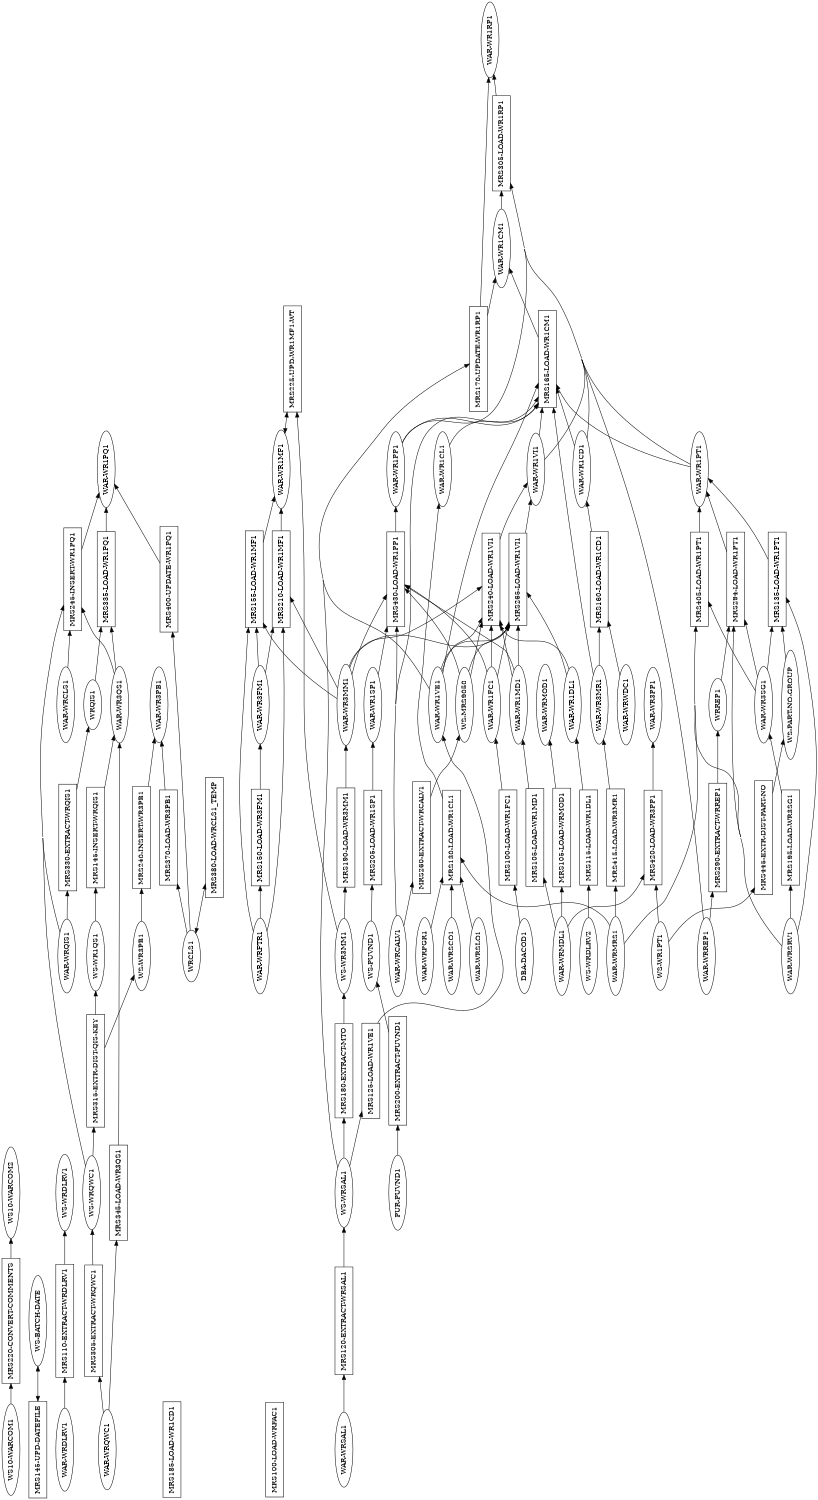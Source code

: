 	digraph "TASKS" {
		graph [
			fontsize = "14"
			fontname = "Times-Roman"
			fontcolor = "black"
			rankdir = "LR"
			rotate = "90"
			color = "black"
			size = "10,7.5"
			concentrate = "true"
		]
		node [
			fontsize = "14"
			fontname = "Times-Roman"
			fontcolor = "black"
			shape = "ellipse"
			color = "black"
		]
		edge [
			fontsize = "14"
			fontname = "Times-Roman"
			fontcolor = "black"
			color = "black"
		]
		"MRS100-LOAD-WR1FC1" [
			fontsize = "14"
			fontname = "Times-Roman"
			fontcolor = "black"
			shape = "box"
			color = "black"
		]
		"WAR-WR1FC1" [
			fontsize = "14"
			fontname = "Times-Roman"
			fontcolor = "black"
			shape = "ellipse"
			color = "black"
		]
		"DBA-DACOD1" [
			fontsize = "14"
			fontname = "Times-Roman"
			fontcolor = "black"
			shape = "ellipse"
			color = "black"
		]
		"MRS100-LOAD-WRFAC1" [
			fontsize = "14"
			fontname = "Times-Roman"
			fontcolor = "black"
			shape = "box"
			color = "black"
		]
		"MRS105-LOAD-WR1MD1" [
			fontsize = "14"
			fontname = "Times-Roman"
			fontcolor = "black"
			shape = "box"
			color = "black"
		]
		"WAR-WR1MD1" [
			fontsize = "14"
			fontname = "Times-Roman"
			fontcolor = "black"
			shape = "ellipse"
			color = "black"
		]
		"WAR-WRMDL1" [
			fontsize = "14"
			fontname = "Times-Roman"
			fontcolor = "black"
			shape = "ellipse"
			color = "black"
		]
		"MRS105-LOAD-WRMOD1" [
			fontsize = "14"
			fontname = "Times-Roman"
			fontcolor = "black"
			shape = "box"
			color = "black"
		]
		"WAR-WRMOD1" [
			fontsize = "14"
			fontname = "Times-Roman"
			fontcolor = "black"
			shape = "ellipse"
			color = "black"
		]
		"MRS130-LOAD-WR1CL1" [
			fontsize = "14"
			fontname = "Times-Roman"
			fontcolor = "black"
			shape = "box"
			color = "black"
		]
		"WAR-WR1CL1" [
			fontsize = "14"
			fontname = "Times-Roman"
			fontcolor = "black"
			shape = "ellipse"
			color = "black"
		]
		"WAR-WRSCO1" [
			fontsize = "14"
			fontname = "Times-Roman"
			fontcolor = "black"
			shape = "ellipse"
			color = "black"
		]
		"WAR-WRMRS1" [
			fontsize = "14"
			fontname = "Times-Roman"
			fontcolor = "black"
			shape = "ellipse"
			color = "black"
		]
		"WAR-WRSLO1" [
			fontsize = "14"
			fontname = "Times-Roman"
			fontcolor = "black"
			shape = "ellipse"
			color = "black"
		]
		"WAR-WRPGR1" [
			fontsize = "14"
			fontname = "Times-Roman"
			fontcolor = "black"
			shape = "ellipse"
			color = "black"
		]
		"MRS155-LOAD-WR1MF1" [
			fontsize = "14"
			fontname = "Times-Roman"
			fontcolor = "black"
			shape = "box"
			color = "black"
		]
		"WAR-WR1MF1" [
			fontsize = "14"
			fontname = "Times-Roman"
			fontcolor = "black"
			shape = "ellipse"
			color = "black"
		]
		"WAR-WR3MM1" [
			fontsize = "14"
			fontname = "Times-Roman"
			fontcolor = "black"
			shape = "ellipse"
			color = "black"
		]
		"WAR-WR3FM1" [
			fontsize = "14"
			fontname = "Times-Roman"
			fontcolor = "black"
			shape = "ellipse"
			color = "black"
		]
		"WAR-WRFTR1" [
			fontsize = "14"
			fontname = "Times-Roman"
			fontcolor = "black"
			shape = "ellipse"
			color = "black"
		]
		"MRS160-LOAD-WR1CD1" [
			fontsize = "14"
			fontname = "Times-Roman"
			fontcolor = "black"
			shape = "box"
			color = "black"
		]
		"WAR-WR1CD1" [
			fontsize = "14"
			fontname = "Times-Roman"
			fontcolor = "black"
			shape = "ellipse"
			color = "black"
		]
		"WAR-WRWDC1" [
			fontsize = "14"
			fontname = "Times-Roman"
			fontcolor = "black"
			shape = "ellipse"
			color = "black"
		]
		"WAR-WR3MR1" [
			fontsize = "14"
			fontname = "Times-Roman"
			fontcolor = "black"
			shape = "ellipse"
			color = "black"
		]
		"MRS165-LOAD-WR1CM1" [
			fontsize = "14"
			fontname = "Times-Roman"
			fontcolor = "black"
			shape = "box"
			color = "black"
		]
		"WAR-WR1CM1" [
			fontsize = "14"
			fontname = "Times-Roman"
			fontcolor = "black"
			shape = "ellipse"
			color = "black"
		]
		"WAR-WR1VI1" [
			fontsize = "14"
			fontname = "Times-Roman"
			fontcolor = "black"
			shape = "ellipse"
			color = "black"
		]
		"WAR-WR1VE1" [
			fontsize = "14"
			fontname = "Times-Roman"
			fontcolor = "black"
			shape = "ellipse"
			color = "black"
		]
		"WAR-WRCALV1" [
			fontsize = "14"
			fontname = "Times-Roman"
			fontcolor = "black"
			shape = "ellipse"
			color = "black"
		]
		"WAR-WR1PP1" [
			fontsize = "14"
			fontname = "Times-Roman"
			fontcolor = "black"
			shape = "ellipse"
			color = "black"
		]
		"WAR-WR1PT1" [
			fontsize = "14"
			fontname = "Times-Roman"
			fontcolor = "black"
			shape = "ellipse"
			color = "black"
		]
		"MRS185-LOAD-WR1CD1" [
			fontsize = "14"
			fontname = "Times-Roman"
			fontcolor = "black"
			shape = "box"
			color = "black"
		]
		"MRS195-LOAD-WR3SG1" [
			fontsize = "14"
			fontname = "Times-Roman"
			fontcolor = "black"
			shape = "box"
			color = "black"
		]
		"WAR-WR3SG1" [
			fontsize = "14"
			fontname = "Times-Roman"
			fontcolor = "black"
			shape = "ellipse"
			color = "black"
		]
		"WAR-WRSRV1" [
			fontsize = "14"
			fontname = "Times-Roman"
			fontcolor = "black"
			shape = "ellipse"
			color = "black"
		]
		"MRS200-EXTRACT-PUVND1" [
			fontsize = "14"
			fontname = "Times-Roman"
			fontcolor = "black"
			shape = "box"
			color = "black"
		]
		"WS-PUVND1" [
			fontsize = "14"
			fontname = "Times-Roman"
			fontcolor = "black"
			shape = "ellipse"
			color = "black"
		]
		"PUR-PUVND1" [
			fontsize = "14"
			fontname = "Times-Roman"
			fontcolor = "black"
			shape = "ellipse"
			color = "black"
		]
		"MRS205-LOAD-WR1SP1" [
			fontsize = "14"
			fontname = "Times-Roman"
			fontcolor = "black"
			shape = "box"
			color = "black"
		]
		"WAR-WR1SP1" [
			fontsize = "14"
			fontname = "Times-Roman"
			fontcolor = "black"
			shape = "ellipse"
			color = "black"
		]
		"MRS290-EXTRACT-WRREP1" [
			fontsize = "14"
			fontname = "Times-Roman"
			fontcolor = "black"
			shape = "box"
			color = "black"
		]
		"WRREP1" [
			fontsize = "14"
			fontname = "Times-Roman"
			fontcolor = "black"
			shape = "ellipse"
			color = "black"
		]
		"WAR-WRREP1" [
			fontsize = "14"
			fontname = "Times-Roman"
			fontcolor = "black"
			shape = "ellipse"
			color = "black"
		]
		"MRS294-LOAD-WR1PT1" [
			fontsize = "14"
			fontname = "Times-Roman"
			fontcolor = "black"
			shape = "box"
			color = "black"
		]
		"MRS305-LOAD-WR1RP1" [
			fontsize = "14"
			fontname = "Times-Roman"
			fontcolor = "black"
			shape = "box"
			color = "black"
		]
		"WAR-WR1RP1" [
			fontsize = "14"
			fontname = "Times-Roman"
			fontcolor = "black"
			shape = "ellipse"
			color = "black"
		]
		"MRS330-EXTRACT-WRQIS1" [
			fontsize = "14"
			fontname = "Times-Roman"
			fontcolor = "black"
			shape = "box"
			color = "black"
		]
		"WRQIS1" [
			fontsize = "14"
			fontname = "Times-Roman"
			fontcolor = "black"
			shape = "ellipse"
			color = "black"
		]
		"WAR-WRQIS1" [
			fontsize = "14"
			fontname = "Times-Roman"
			fontcolor = "black"
			shape = "ellipse"
			color = "black"
		]
		"MRS335-LOAD-WR1PQ1" [
			fontsize = "14"
			fontname = "Times-Roman"
			fontcolor = "black"
			shape = "box"
			color = "black"
		]
		"WAR-WR1PQ1" [
			fontsize = "14"
			fontname = "Times-Roman"
			fontcolor = "black"
			shape = "ellipse"
			color = "black"
		]
		"WAR-WR3QS1" [
			fontsize = "14"
			fontname = "Times-Roman"
			fontcolor = "black"
			shape = "ellipse"
			color = "black"
		]
		"MRS345-LOAD-WR3QS1" [
			fontsize = "14"
			fontname = "Times-Roman"
			fontcolor = "black"
			shape = "box"
			color = "black"
		]
		"WAR-WRQWC1" [
			fontsize = "14"
			fontname = "Times-Roman"
			fontcolor = "black"
			shape = "ellipse"
			color = "black"
		]
		"MRS370-LOAD-WR3PB1" [
			fontsize = "14"
			fontname = "Times-Roman"
			fontcolor = "black"
			shape = "box"
			color = "black"
		]
		"WAR-WR3PB1" [
			fontsize = "14"
			fontname = "Times-Roman"
			fontcolor = "black"
			shape = "ellipse"
			color = "black"
		]
		"WRCLS1" [
			fontsize = "14"
			fontname = "Times-Roman"
			fontcolor = "black"
			shape = "ellipse"
			color = "black"
		]
		"MRS380-LOAD-WRCLS1_TEMP" [
			fontsize = "14"
			fontname = "Times-Roman"
			fontcolor = "black"
			shape = "box"
			color = "black"
		]
		"MRS400-UPDATE-WR1PQ1" [
			fontsize = "14"
			fontname = "Times-Roman"
			fontcolor = "black"
			shape = "box"
			color = "black"
		]
		"MRS405-LOAD-WR1PT1" [
			fontsize = "14"
			fontname = "Times-Roman"
			fontcolor = "black"
			shape = "box"
			color = "black"
		]
		"MRS415-LOAD-WR3MR1" [
			fontsize = "14"
			fontname = "Times-Roman"
			fontcolor = "black"
			shape = "box"
			color = "black"
		]
		"MRS110-EXTRACT-WRDLRV1" [
			fontsize = "14"
			fontname = "Times-Roman"
			fontcolor = "black"
			shape = "box"
			color = "black"
		]
		"WS-WRDLRV1" [
			fontsize = "14"
			fontname = "Times-Roman"
			fontcolor = "black"
			shape = "ellipse"
			color = "black"
		]
		"WAR-WRDLRV1" [
			fontsize = "14"
			fontname = "Times-Roman"
			fontcolor = "black"
			shape = "ellipse"
			color = "black"
		]
		"MRS115-LOAD-WR1DL1" [
			fontsize = "14"
			fontname = "Times-Roman"
			fontcolor = "black"
			shape = "box"
			color = "black"
		]
		"WAR-WR1DL1" [
			fontsize = "14"
			fontname = "Times-Roman"
			fontcolor = "black"
			shape = "ellipse"
			color = "black"
		]
		"WS-WRDLRV2" [
			fontsize = "14"
			fontname = "Times-Roman"
			fontcolor = "black"
			shape = "ellipse"
			color = "black"
		]
		"MRS120-EXTRACT-WRSAL1" [
			fontsize = "14"
			fontname = "Times-Roman"
			fontcolor = "black"
			shape = "box"
			color = "black"
		]
		"WS-WRSAL1" [
			fontsize = "14"
			fontname = "Times-Roman"
			fontcolor = "black"
			shape = "ellipse"
			color = "black"
		]
		"WAR-WRSAL1" [
			fontsize = "14"
			fontname = "Times-Roman"
			fontcolor = "black"
			shape = "ellipse"
			color = "black"
		]
		"MRS125-LOAD-WR1VE1" [
			fontsize = "14"
			fontname = "Times-Roman"
			fontcolor = "black"
			shape = "box"
			color = "black"
		]
		"MRS135-LOAD-WR1PT1" [
			fontsize = "14"
			fontname = "Times-Roman"
			fontcolor = "black"
			shape = "box"
			color = "black"
		]
		"WS-PART-NO-GROUP" [
			fontsize = "14"
			fontname = "Times-Roman"
			fontcolor = "black"
			shape = "ellipse"
			color = "black"
		]
		"MRS145-INSERT-WRQIS1" [
			fontsize = "14"
			fontname = "Times-Roman"
			fontcolor = "black"
			shape = "box"
			color = "black"
		]
		"WS-WR1QS1" [
			fontsize = "14"
			fontname = "Times-Roman"
			fontcolor = "black"
			shape = "ellipse"
			color = "black"
		]
		"MRS145-UPD-DATEFILE" [
			fontsize = "14"
			fontname = "Times-Roman"
			fontcolor = "black"
			shape = "box"
			color = "black"
		]
		"WS-BATCH-DATE" [
			fontsize = "14"
			fontname = "Times-Roman"
			fontcolor = "black"
			shape = "ellipse"
			color = "black"
		]
		"MRS150-LOAD-WR3FM1" [
			fontsize = "14"
			fontname = "Times-Roman"
			fontcolor = "black"
			shape = "box"
			color = "black"
		]
		"MRS170-UPDATE-WR1RP1" [
			fontsize = "14"
			fontname = "Times-Roman"
			fontcolor = "black"
			shape = "box"
			color = "black"
		]
		"MRS180-EXTRACT-MTO" [
			fontsize = "14"
			fontname = "Times-Roman"
			fontcolor = "black"
			shape = "box"
			color = "black"
		]
		"WS-WR3MM1" [
			fontsize = "14"
			fontname = "Times-Roman"
			fontcolor = "black"
			shape = "ellipse"
			color = "black"
		]
		"MRS190-LOAD-WR3MM1" [
			fontsize = "14"
			fontname = "Times-Roman"
			fontcolor = "black"
			shape = "box"
			color = "black"
		]
		"MRS210-LOAD-WR1MF1" [
			fontsize = "14"
			fontname = "Times-Roman"
			fontcolor = "black"
			shape = "box"
			color = "black"
		]
		"MRS220-CONVERT-COMMENTS" [
			fontsize = "14"
			fontname = "Times-Roman"
			fontcolor = "black"
			shape = "box"
			color = "black"
		]
		"WS10-WARCOM2" [
			fontsize = "14"
			fontname = "Times-Roman"
			fontcolor = "black"
			shape = "ellipse"
			color = "black"
		]
		"WS10-WARCOM1" [
			fontsize = "14"
			fontname = "Times-Roman"
			fontcolor = "black"
			shape = "ellipse"
			color = "black"
		]
		"MRS225-UPD-WR1MF1-WT" [
			fontsize = "14"
			fontname = "Times-Roman"
			fontcolor = "black"
			shape = "box"
			color = "black"
		]
		"MRS240-INSERT-WR3PB1" [
			fontsize = "14"
			fontname = "Times-Roman"
			fontcolor = "black"
			shape = "box"
			color = "black"
		]
		"WS-WR3PB1" [
			fontsize = "14"
			fontname = "Times-Roman"
			fontcolor = "black"
			shape = "ellipse"
			color = "black"
		]
		"MRS240-LOAD-WR1VI1" [
			fontsize = "14"
			fontname = "Times-Roman"
			fontcolor = "black"
			shape = "box"
			color = "black"
		]
		"WS-MRS9050" [
			fontsize = "14"
			fontname = "Times-Roman"
			fontcolor = "black"
			shape = "ellipse"
			color = "black"
		]
		"MRS245-INSERT-WR1PQ1" [
			fontsize = "14"
			fontname = "Times-Roman"
			fontcolor = "black"
			shape = "box"
			color = "black"
		]
		"WAR-WRCLS1" [
			fontsize = "14"
			fontname = "Times-Roman"
			fontcolor = "black"
			shape = "ellipse"
			color = "black"
		]
		"WS-WRQWC1" [
			fontsize = "14"
			fontname = "Times-Roman"
			fontcolor = "black"
			shape = "ellipse"
			color = "black"
		]
		"MRS260-EXTRACT-WRCALV1" [
			fontsize = "14"
			fontname = "Times-Roman"
			fontcolor = "black"
			shape = "box"
			color = "black"
		]
		"MRS265-LOAD-WR1VI1" [
			fontsize = "14"
			fontname = "Times-Roman"
			fontcolor = "black"
			shape = "box"
			color = "black"
		]
		"MRS305-EXTRACT-WRQWC1" [
			fontsize = "14"
			fontname = "Times-Roman"
			fontcolor = "black"
			shape = "box"
			color = "black"
		]
		"MRS315-EXTR-DIST-QIS-KEY" [
			fontsize = "14"
			fontname = "Times-Roman"
			fontcolor = "black"
			shape = "box"
			color = "black"
		]
		"MRS420-LOAD-WR3PP1" [
			fontsize = "14"
			fontname = "Times-Roman"
			fontcolor = "black"
			shape = "box"
			color = "black"
		]
		"WAR-WR3PP1" [
			fontsize = "14"
			fontname = "Times-Roman"
			fontcolor = "black"
			shape = "ellipse"
			color = "black"
		]
		"WS-WR1PT1" [
			fontsize = "14"
			fontname = "Times-Roman"
			fontcolor = "black"
			shape = "ellipse"
			color = "black"
		]
		"MRS430-LOAD-WR1PP1" [
			fontsize = "14"
			fontname = "Times-Roman"
			fontcolor = "black"
			shape = "box"
			color = "black"
		]
		"MRS445-EXTR-DIST-PART-NO" [
			fontsize = "14"
			fontname = "Times-Roman"
			fontcolor = "black"
			shape = "box"
			color = "black"
		]
		"MRS100-LOAD-WR1FC1" -> "WAR-WR1FC1" [
			fontsize = "14"
			fontname = "Times-Roman"
			fontcolor = "black"
			color = "black"
		]
		"DBA-DACOD1" -> "MRS100-LOAD-WR1FC1" [
			fontsize = "14"
			fontname = "Times-Roman"
			fontcolor = "black"
			color = "black"
		]
		"MRS105-LOAD-WR1MD1" -> "WAR-WR1MD1" [
			fontsize = "14"
			fontname = "Times-Roman"
			fontcolor = "black"
			color = "black"
		]
		"WAR-WRMDL1" -> "MRS105-LOAD-WR1MD1" [
			fontsize = "14"
			fontname = "Times-Roman"
			fontcolor = "black"
			color = "black"
		]
		"MRS105-LOAD-WRMOD1" -> "WAR-WRMOD1" [
			fontsize = "14"
			fontname = "Times-Roman"
			fontcolor = "black"
			color = "black"
		]
		"WAR-WRMDL1" -> "MRS105-LOAD-WRMOD1" [
			fontsize = "14"
			fontname = "Times-Roman"
			fontcolor = "black"
			color = "black"
		]
		"MRS130-LOAD-WR1CL1" -> "WAR-WR1CL1" [
			fontsize = "14"
			fontname = "Times-Roman"
			fontcolor = "black"
			color = "black"
		]
		"WAR-WRSCO1" -> "MRS130-LOAD-WR1CL1" [
			fontsize = "14"
			fontname = "Times-Roman"
			fontcolor = "black"
			color = "black"
		]
		"WAR-WRMRS1" -> "MRS130-LOAD-WR1CL1" [
			fontsize = "14"
			fontname = "Times-Roman"
			fontcolor = "black"
			color = "black"
		]
		"WAR-WRSLO1" -> "MRS130-LOAD-WR1CL1" [
			fontsize = "14"
			fontname = "Times-Roman"
			fontcolor = "black"
			color = "black"
		]
		"WAR-WRPGR1" -> "MRS130-LOAD-WR1CL1" [
			fontsize = "14"
			fontname = "Times-Roman"
			fontcolor = "black"
			color = "black"
		]
		"MRS155-LOAD-WR1MF1" -> "WAR-WR1MF1" [
			fontsize = "14"
			fontname = "Times-Roman"
			fontcolor = "black"
			color = "black"
		]
		"WAR-WR3MM1" -> "MRS155-LOAD-WR1MF1" [
			fontsize = "14"
			fontname = "Times-Roman"
			fontcolor = "black"
			color = "black"
		]
		"WAR-WR3FM1" -> "MRS155-LOAD-WR1MF1" [
			fontsize = "14"
			fontname = "Times-Roman"
			fontcolor = "black"
			color = "black"
		]
		"WAR-WRFTR1" -> "MRS155-LOAD-WR1MF1" [
			fontsize = "14"
			fontname = "Times-Roman"
			fontcolor = "black"
			color = "black"
		]
		"MRS160-LOAD-WR1CD1" -> "WAR-WR1CD1" [
			fontsize = "14"
			fontname = "Times-Roman"
			fontcolor = "black"
			color = "black"
		]
		"WAR-WRWDC1" -> "MRS160-LOAD-WR1CD1" [
			fontsize = "14"
			fontname = "Times-Roman"
			fontcolor = "black"
			color = "black"
		]
		"WAR-WR3MR1" -> "MRS160-LOAD-WR1CD1" [
			fontsize = "14"
			fontname = "Times-Roman"
			fontcolor = "black"
			color = "black"
		]
		"MRS165-LOAD-WR1CM1" -> "WAR-WR1CM1" [
			fontsize = "14"
			fontname = "Times-Roman"
			fontcolor = "black"
			color = "black"
		]
		"WAR-WR1CD1" -> "MRS165-LOAD-WR1CM1" [
			fontsize = "14"
			fontname = "Times-Roman"
			fontcolor = "black"
			color = "black"
		]
		"WAR-WR1VI1" -> "MRS165-LOAD-WR1CM1" [
			fontsize = "14"
			fontname = "Times-Roman"
			fontcolor = "black"
			color = "black"
		]
		"WAR-WR1CL1" -> "MRS165-LOAD-WR1CM1" [
			fontsize = "14"
			fontname = "Times-Roman"
			fontcolor = "black"
			color = "black"
		]
		"WAR-WR1VE1" -> "MRS165-LOAD-WR1CM1" [
			fontsize = "14"
			fontname = "Times-Roman"
			fontcolor = "black"
			color = "black"
		]
		"WAR-WRCALV1" -> "MRS165-LOAD-WR1CM1" [
			fontsize = "14"
			fontname = "Times-Roman"
			fontcolor = "black"
			color = "black"
		]
		"WAR-WR3MR1" -> "MRS165-LOAD-WR1CM1" [
			fontsize = "14"
			fontname = "Times-Roman"
			fontcolor = "black"
			color = "black"
		]
		"WAR-WR1PP1" -> "MRS165-LOAD-WR1CM1" [
			fontsize = "14"
			fontname = "Times-Roman"
			fontcolor = "black"
			color = "black"
		]
		"WAR-WR1PT1" -> "MRS165-LOAD-WR1CM1" [
			fontsize = "14"
			fontname = "Times-Roman"
			fontcolor = "black"
			color = "black"
		]
		"MRS195-LOAD-WR3SG1" -> "WAR-WR3SG1" [
			fontsize = "14"
			fontname = "Times-Roman"
			fontcolor = "black"
			color = "black"
		]
		"WAR-WRSRV1" -> "MRS195-LOAD-WR3SG1" [
			fontsize = "14"
			fontname = "Times-Roman"
			fontcolor = "black"
			color = "black"
		]
		"MRS200-EXTRACT-PUVND1" -> "WS-PUVND1" [
			fontsize = "14"
			fontname = "Times-Roman"
			fontcolor = "black"
			color = "black"
		]
		"PUR-PUVND1" -> "MRS200-EXTRACT-PUVND1" [
			fontsize = "14"
			fontname = "Times-Roman"
			fontcolor = "black"
			color = "black"
		]
		"MRS205-LOAD-WR1SP1" -> "WAR-WR1SP1" [
			fontsize = "14"
			fontname = "Times-Roman"
			fontcolor = "black"
			color = "black"
		]
		"WS-PUVND1" -> "MRS205-LOAD-WR1SP1" [
			fontsize = "14"
			fontname = "Times-Roman"
			fontcolor = "black"
			color = "black"
		]
		"MRS290-EXTRACT-WRREP1" -> "WRREP1" [
			fontsize = "14"
			fontname = "Times-Roman"
			fontcolor = "black"
			color = "black"
		]
		"WAR-WRREP1" -> "MRS290-EXTRACT-WRREP1" [
			fontsize = "14"
			fontname = "Times-Roman"
			fontcolor = "black"
			color = "black"
		]
		"MRS294-LOAD-WR1PT1" -> "WAR-WR1PT1" [
			fontsize = "14"
			fontname = "Times-Roman"
			fontcolor = "black"
			color = "black"
		]
		"WAR-WR3SG1" -> "MRS294-LOAD-WR1PT1" [
			fontsize = "14"
			fontname = "Times-Roman"
			fontcolor = "black"
			color = "black"
		]
		"WRREP1" -> "MRS294-LOAD-WR1PT1" [
			fontsize = "14"
			fontname = "Times-Roman"
			fontcolor = "black"
			color = "black"
		]
		"WAR-WRSRV1" -> "MRS294-LOAD-WR1PT1" [
			fontsize = "14"
			fontname = "Times-Roman"
			fontcolor = "black"
			color = "black"
		]
		"MRS305-LOAD-WR1RP1" -> "WAR-WR1RP1" [
			fontsize = "14"
			fontname = "Times-Roman"
			fontcolor = "black"
			color = "black"
		]
		"WAR-WR1CD1" -> "MRS305-LOAD-WR1RP1" [
			fontsize = "14"
			fontname = "Times-Roman"
			fontcolor = "black"
			color = "black"
		]
		"WAR-WR1PT1" -> "MRS305-LOAD-WR1RP1" [
			fontsize = "14"
			fontname = "Times-Roman"
			fontcolor = "black"
			color = "black"
		]
		"WAR-WR1CM1" -> "MRS305-LOAD-WR1RP1" [
			fontsize = "14"
			fontname = "Times-Roman"
			fontcolor = "black"
			color = "black"
		]
		"WAR-WR1VI1" -> "MRS305-LOAD-WR1RP1" [
			fontsize = "14"
			fontname = "Times-Roman"
			fontcolor = "black"
			color = "black"
		]
		"WAR-WRREP1" -> "MRS305-LOAD-WR1RP1" [
			fontsize = "14"
			fontname = "Times-Roman"
			fontcolor = "black"
			color = "black"
		]
		"WAR-WR1PP1" -> "MRS305-LOAD-WR1RP1" [
			fontsize = "14"
			fontname = "Times-Roman"
			fontcolor = "black"
			color = "black"
		]
		"MRS330-EXTRACT-WRQIS1" -> "WRQIS1" [
			fontsize = "14"
			fontname = "Times-Roman"
			fontcolor = "black"
			color = "black"
		]
		"WAR-WRQIS1" -> "MRS330-EXTRACT-WRQIS1" [
			fontsize = "14"
			fontname = "Times-Roman"
			fontcolor = "black"
			color = "black"
		]
		"MRS335-LOAD-WR1PQ1" -> "WAR-WR1PQ1" [
			fontsize = "14"
			fontname = "Times-Roman"
			fontcolor = "black"
			color = "black"
		]
		"WAR-WR3QS1" -> "MRS335-LOAD-WR1PQ1" [
			fontsize = "14"
			fontname = "Times-Roman"
			fontcolor = "black"
			color = "black"
		]
		"WRQIS1" -> "MRS335-LOAD-WR1PQ1" [
			fontsize = "14"
			fontname = "Times-Roman"
			fontcolor = "black"
			color = "black"
		]
		"MRS345-LOAD-WR3QS1" -> "WAR-WR3QS1" [
			fontsize = "14"
			fontname = "Times-Roman"
			fontcolor = "black"
			color = "black"
		]
		"WAR-WRQWC1" -> "MRS345-LOAD-WR3QS1" [
			fontsize = "14"
			fontname = "Times-Roman"
			fontcolor = "black"
			color = "black"
		]
		"MRS370-LOAD-WR3PB1" -> "WAR-WR3PB1" [
			fontsize = "14"
			fontname = "Times-Roman"
			fontcolor = "black"
			color = "black"
		]
		"WRCLS1" -> "MRS370-LOAD-WR3PB1" [
			fontsize = "14"
			fontname = "Times-Roman"
			fontcolor = "black"
			color = "black"
		]
		"MRS380-LOAD-WRCLS1_TEMP" -> "WRCLS1" [
			fontsize = "14"
			fontname = "Times-Roman"
			fontcolor = "black"
			color = "black"
		]
		"WRCLS1" -> "MRS380-LOAD-WRCLS1_TEMP" [
			fontsize = "14"
			fontname = "Times-Roman"
			fontcolor = "black"
			color = "black"
		]
		"MRS400-UPDATE-WR1PQ1" -> "WAR-WR1PQ1" [
			fontsize = "14"
			fontname = "Times-Roman"
			fontcolor = "black"
			color = "black"
		]
		"WRCLS1" -> "MRS400-UPDATE-WR1PQ1" [
			fontsize = "14"
			fontname = "Times-Roman"
			fontcolor = "black"
			color = "black"
		]
		"MRS405-LOAD-WR1PT1" -> "WAR-WR1PT1" [
			fontsize = "14"
			fontname = "Times-Roman"
			fontcolor = "black"
			color = "black"
		]
		"WAR-WR3SG1" -> "MRS405-LOAD-WR1PT1" [
			fontsize = "14"
			fontname = "Times-Roman"
			fontcolor = "black"
			color = "black"
		]
		"WAR-WRMRS1" -> "MRS405-LOAD-WR1PT1" [
			fontsize = "14"
			fontname = "Times-Roman"
			fontcolor = "black"
			color = "black"
		]
		"WAR-WRSRV1" -> "MRS405-LOAD-WR1PT1" [
			fontsize = "14"
			fontname = "Times-Roman"
			fontcolor = "black"
			color = "black"
		]
		"MRS415-LOAD-WR3MR1" -> "WAR-WR3MR1" [
			fontsize = "14"
			fontname = "Times-Roman"
			fontcolor = "black"
			color = "black"
		]
		"WAR-WRMRS1" -> "MRS415-LOAD-WR3MR1" [
			fontsize = "14"
			fontname = "Times-Roman"
			fontcolor = "black"
			color = "black"
		]
		"MRS110-EXTRACT-WRDLRV1" -> "WS-WRDLRV1" [
			fontsize = "14"
			fontname = "Times-Roman"
			fontcolor = "black"
			color = "black"
		]
		"WAR-WRDLRV1" -> "MRS110-EXTRACT-WRDLRV1" [
			fontsize = "14"
			fontname = "Times-Roman"
			fontcolor = "black"
			color = "black"
		]
		"MRS115-LOAD-WR1DL1" -> "WAR-WR1DL1" [
			fontsize = "14"
			fontname = "Times-Roman"
			fontcolor = "black"
			color = "black"
		]
		"WS-WRDLRV2" -> "MRS115-LOAD-WR1DL1" [
			fontsize = "14"
			fontname = "Times-Roman"
			fontcolor = "black"
			color = "black"
		]
		"MRS120-EXTRACT-WRSAL1" -> "WS-WRSAL1" [
			fontsize = "14"
			fontname = "Times-Roman"
			fontcolor = "black"
			color = "black"
		]
		"WAR-WRSAL1" -> "MRS120-EXTRACT-WRSAL1" [
			fontsize = "14"
			fontname = "Times-Roman"
			fontcolor = "black"
			color = "black"
		]
		"MRS125-LOAD-WR1VE1" -> "WAR-WR1VE1" [
			fontsize = "14"
			fontname = "Times-Roman"
			fontcolor = "black"
			color = "black"
		]
		"WS-WRSAL1" -> "MRS125-LOAD-WR1VE1" [
			fontsize = "14"
			fontname = "Times-Roman"
			fontcolor = "black"
			color = "black"
		]
		"MRS135-LOAD-WR1PT1" -> "WAR-WR1PT1" [
			fontsize = "14"
			fontname = "Times-Roman"
			fontcolor = "black"
			color = "black"
		]
		"WAR-WR3SG1" -> "MRS135-LOAD-WR1PT1" [
			fontsize = "14"
			fontname = "Times-Roman"
			fontcolor = "black"
			color = "black"
		]
		"WS-PART-NO-GROUP" -> "MRS135-LOAD-WR1PT1" [
			fontsize = "14"
			fontname = "Times-Roman"
			fontcolor = "black"
			color = "black"
		]
		"WAR-WRSRV1" -> "MRS135-LOAD-WR1PT1" [
			fontsize = "14"
			fontname = "Times-Roman"
			fontcolor = "black"
			color = "black"
		]
		"MRS145-INSERT-WRQIS1" -> "WAR-WR3QS1" [
			fontsize = "14"
			fontname = "Times-Roman"
			fontcolor = "black"
			color = "black"
		]
		"WS-WR1QS1" -> "MRS145-INSERT-WRQIS1" [
			fontsize = "14"
			fontname = "Times-Roman"
			fontcolor = "black"
			color = "black"
		]
		"MRS145-UPD-DATEFILE" -> "WS-BATCH-DATE" [
			fontsize = "14"
			fontname = "Times-Roman"
			fontcolor = "black"
			color = "black"
		]
		"WS-BATCH-DATE" -> "MRS145-UPD-DATEFILE" [
			fontsize = "14"
			fontname = "Times-Roman"
			fontcolor = "black"
			color = "black"
		]
		"MRS150-LOAD-WR3FM1" -> "WAR-WR3FM1" [
			fontsize = "14"
			fontname = "Times-Roman"
			fontcolor = "black"
			color = "black"
		]
		"WAR-WRFTR1" -> "MRS150-LOAD-WR3FM1" [
			fontsize = "14"
			fontname = "Times-Roman"
			fontcolor = "black"
			color = "black"
		]
		"MRS170-UPDATE-WR1RP1" -> "WAR-WR1CM1" [
			fontsize = "14"
			fontname = "Times-Roman"
			fontcolor = "black"
			color = "black"
		]
		"WAR-WR1VE1" -> "MRS170-UPDATE-WR1RP1" [
			fontsize = "14"
			fontname = "Times-Roman"
			fontcolor = "black"
			color = "black"
		]
		"MRS170-UPDATE-WR1RP1" -> "WAR-WR1RP1" [
			fontsize = "14"
			fontname = "Times-Roman"
			fontcolor = "black"
			color = "black"
		]
		"WS-WRSAL1" -> "MRS170-UPDATE-WR1RP1" [
			fontsize = "14"
			fontname = "Times-Roman"
			fontcolor = "black"
			color = "black"
		]
		"MRS180-EXTRACT-MTO" -> "WS-WR3MM1" [
			fontsize = "14"
			fontname = "Times-Roman"
			fontcolor = "black"
			color = "black"
		]
		"WS-WRSAL1" -> "MRS180-EXTRACT-MTO" [
			fontsize = "14"
			fontname = "Times-Roman"
			fontcolor = "black"
			color = "black"
		]
		"MRS190-LOAD-WR3MM1" -> "WAR-WR3MM1" [
			fontsize = "14"
			fontname = "Times-Roman"
			fontcolor = "black"
			color = "black"
		]
		"WS-WR3MM1" -> "MRS190-LOAD-WR3MM1" [
			fontsize = "14"
			fontname = "Times-Roman"
			fontcolor = "black"
			color = "black"
		]
		"MRS210-LOAD-WR1MF1" -> "WAR-WR1MF1" [
			fontsize = "14"
			fontname = "Times-Roman"
			fontcolor = "black"
			color = "black"
		]
		"WAR-WR3MM1" -> "MRS210-LOAD-WR1MF1" [
			fontsize = "14"
			fontname = "Times-Roman"
			fontcolor = "black"
			color = "black"
		]
		"WAR-WR3FM1" -> "MRS210-LOAD-WR1MF1" [
			fontsize = "14"
			fontname = "Times-Roman"
			fontcolor = "black"
			color = "black"
		]
		"WAR-WRFTR1" -> "MRS210-LOAD-WR1MF1" [
			fontsize = "14"
			fontname = "Times-Roman"
			fontcolor = "black"
			color = "black"
		]
		"MRS220-CONVERT-COMMENTS" -> "WS10-WARCOM2" [
			fontsize = "14"
			fontname = "Times-Roman"
			fontcolor = "black"
			color = "black"
		]
		"WS10-WARCOM1" -> "MRS220-CONVERT-COMMENTS" [
			fontsize = "14"
			fontname = "Times-Roman"
			fontcolor = "black"
			color = "black"
		]
		"MRS225-UPD-WR1MF1-WT" -> "WAR-WR1MF1" [
			fontsize = "14"
			fontname = "Times-Roman"
			fontcolor = "black"
			color = "black"
		]
		"WAR-WR1MF1" -> "MRS225-UPD-WR1MF1-WT" [
			fontsize = "14"
			fontname = "Times-Roman"
			fontcolor = "black"
			color = "black"
		]
		"WS-WR3MM1" -> "MRS225-UPD-WR1MF1-WT" [
			fontsize = "14"
			fontname = "Times-Roman"
			fontcolor = "black"
			color = "black"
		]
		"MRS240-INSERT-WR3PB1" -> "WAR-WR3PB1" [
			fontsize = "14"
			fontname = "Times-Roman"
			fontcolor = "black"
			color = "black"
		]
		"WS-WR3PB1" -> "MRS240-INSERT-WR3PB1" [
			fontsize = "14"
			fontname = "Times-Roman"
			fontcolor = "black"
			color = "black"
		]
		"MRS240-LOAD-WR1VI1" -> "WAR-WR1VI1" [
			fontsize = "14"
			fontname = "Times-Roman"
			fontcolor = "black"
			color = "black"
		]
		"WAR-WR1VE1" -> "MRS240-LOAD-WR1VI1" [
			fontsize = "14"
			fontname = "Times-Roman"
			fontcolor = "black"
			color = "black"
		]
		"WAR-WR1MD1" -> "MRS240-LOAD-WR1VI1" [
			fontsize = "14"
			fontname = "Times-Roman"
			fontcolor = "black"
			color = "black"
		]
		"WAR-WR3MM1" -> "MRS240-LOAD-WR1VI1" [
			fontsize = "14"
			fontname = "Times-Roman"
			fontcolor = "black"
			color = "black"
		]
		"WAR-WR1FC1" -> "MRS240-LOAD-WR1VI1" [
			fontsize = "14"
			fontname = "Times-Roman"
			fontcolor = "black"
			color = "black"
		]
		"WAR-WR1DL1" -> "MRS240-LOAD-WR1VI1" [
			fontsize = "14"
			fontname = "Times-Roman"
			fontcolor = "black"
			color = "black"
		]
		"WS-MRS9050" -> "MRS240-LOAD-WR1VI1" [
			fontsize = "14"
			fontname = "Times-Roman"
			fontcolor = "black"
			color = "black"
		]
		"MRS245-INSERT-WR1PQ1" -> "WAR-WR1PQ1" [
			fontsize = "14"
			fontname = "Times-Roman"
			fontcolor = "black"
			color = "black"
		]
		"WAR-WR3QS1" -> "MRS245-INSERT-WR1PQ1" [
			fontsize = "14"
			fontname = "Times-Roman"
			fontcolor = "black"
			color = "black"
		]
		"WAR-WRQIS1" -> "MRS245-INSERT-WR1PQ1" [
			fontsize = "14"
			fontname = "Times-Roman"
			fontcolor = "black"
			color = "black"
		]
		"WAR-WRCLS1" -> "MRS245-INSERT-WR1PQ1" [
			fontsize = "14"
			fontname = "Times-Roman"
			fontcolor = "black"
			color = "black"
		]
		"WS-WRQWC1" -> "MRS245-INSERT-WR1PQ1" [
			fontsize = "14"
			fontname = "Times-Roman"
			fontcolor = "black"
			color = "black"
		]
		"MRS260-EXTRACT-WRCALV1" -> "WS-MRS9050" [
			fontsize = "14"
			fontname = "Times-Roman"
			fontcolor = "black"
			color = "black"
		]
		"WAR-WRCALV1" -> "MRS260-EXTRACT-WRCALV1" [
			fontsize = "14"
			fontname = "Times-Roman"
			fontcolor = "black"
			color = "black"
		]
		"MRS265-LOAD-WR1VI1" -> "WAR-WR1VI1" [
			fontsize = "14"
			fontname = "Times-Roman"
			fontcolor = "black"
			color = "black"
		]
		"WAR-WR1VE1" -> "MRS265-LOAD-WR1VI1" [
			fontsize = "14"
			fontname = "Times-Roman"
			fontcolor = "black"
			color = "black"
		]
		"WAR-WR1MD1" -> "MRS265-LOAD-WR1VI1" [
			fontsize = "14"
			fontname = "Times-Roman"
			fontcolor = "black"
			color = "black"
		]
		"WAR-WR3MM1" -> "MRS265-LOAD-WR1VI1" [
			fontsize = "14"
			fontname = "Times-Roman"
			fontcolor = "black"
			color = "black"
		]
		"WAR-WR1FC1" -> "MRS265-LOAD-WR1VI1" [
			fontsize = "14"
			fontname = "Times-Roman"
			fontcolor = "black"
			color = "black"
		]
		"WAR-WR1DL1" -> "MRS265-LOAD-WR1VI1" [
			fontsize = "14"
			fontname = "Times-Roman"
			fontcolor = "black"
			color = "black"
		]
		"WS-MRS9050" -> "MRS265-LOAD-WR1VI1" [
			fontsize = "14"
			fontname = "Times-Roman"
			fontcolor = "black"
			color = "black"
		]
		"MRS305-EXTRACT-WRQWC1" -> "WS-WRQWC1" [
			fontsize = "14"
			fontname = "Times-Roman"
			fontcolor = "black"
			color = "black"
		]
		"WAR-WRQWC1" -> "MRS305-EXTRACT-WRQWC1" [
			fontsize = "14"
			fontname = "Times-Roman"
			fontcolor = "black"
			color = "black"
		]
		"MRS315-EXTR-DIST-QIS-KEY" -> "WS-WR1QS1" [
			fontsize = "14"
			fontname = "Times-Roman"
			fontcolor = "black"
			color = "black"
		]
		"WS-WRQWC1" -> "MRS315-EXTR-DIST-QIS-KEY" [
			fontsize = "14"
			fontname = "Times-Roman"
			fontcolor = "black"
			color = "black"
		]
		"MRS315-EXTR-DIST-QIS-KEY" -> "WS-WR3PB1" [
			fontsize = "14"
			fontname = "Times-Roman"
			fontcolor = "black"
			color = "black"
		]
		"MRS420-LOAD-WR3PP1" -> "WAR-WR3PP1" [
			fontsize = "14"
			fontname = "Times-Roman"
			fontcolor = "black"
			color = "black"
		]
		"WAR-WRMDL1" -> "MRS420-LOAD-WR3PP1" [
			fontsize = "14"
			fontname = "Times-Roman"
			fontcolor = "black"
			color = "black"
		]
		"WS-WR1PT1" -> "MRS420-LOAD-WR3PP1" [
			fontsize = "14"
			fontname = "Times-Roman"
			fontcolor = "black"
			color = "black"
		]
		"MRS430-LOAD-WR1PP1" -> "WAR-WR1PP1" [
			fontsize = "14"
			fontname = "Times-Roman"
			fontcolor = "black"
			color = "black"
		]
		"WAR-WR1SP1" -> "MRS430-LOAD-WR1PP1" [
			fontsize = "14"
			fontname = "Times-Roman"
			fontcolor = "black"
			color = "black"
		]
		"WAR-WR3MM1" -> "MRS430-LOAD-WR1PP1" [
			fontsize = "14"
			fontname = "Times-Roman"
			fontcolor = "black"
			color = "black"
		]
		"WS-MRS9050" -> "MRS430-LOAD-WR1PP1" [
			fontsize = "14"
			fontname = "Times-Roman"
			fontcolor = "black"
			color = "black"
		]
		"WAR-WRCALV1" -> "MRS430-LOAD-WR1PP1" [
			fontsize = "14"
			fontname = "Times-Roman"
			fontcolor = "black"
			color = "black"
		]
		"WAR-WR1MD1" -> "MRS430-LOAD-WR1PP1" [
			fontsize = "14"
			fontname = "Times-Roman"
			fontcolor = "black"
			color = "black"
		]
		"WAR-WR1FC1" -> "MRS430-LOAD-WR1PP1" [
			fontsize = "14"
			fontname = "Times-Roman"
			fontcolor = "black"
			color = "black"
		]
		"MRS445-EXTR-DIST-PART-NO" -> "WS-PART-NO-GROUP" [
			fontsize = "14"
			fontname = "Times-Roman"
			fontcolor = "black"
			color = "black"
		]
		"WS-WR1PT1" -> "MRS445-EXTR-DIST-PART-NO" [
			fontsize = "14"
			fontname = "Times-Roman"
			fontcolor = "black"
			color = "black"
		]
	}
